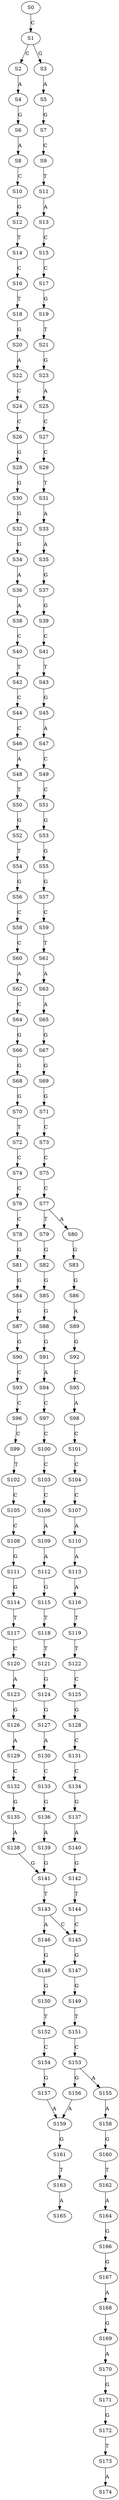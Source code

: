 strict digraph  {
	S0 -> S1 [ label = C ];
	S1 -> S2 [ label = C ];
	S1 -> S3 [ label = G ];
	S2 -> S4 [ label = A ];
	S3 -> S5 [ label = A ];
	S4 -> S6 [ label = G ];
	S5 -> S7 [ label = G ];
	S6 -> S8 [ label = A ];
	S7 -> S9 [ label = C ];
	S8 -> S10 [ label = C ];
	S9 -> S11 [ label = T ];
	S10 -> S12 [ label = G ];
	S11 -> S13 [ label = A ];
	S12 -> S14 [ label = T ];
	S13 -> S15 [ label = C ];
	S14 -> S16 [ label = C ];
	S15 -> S17 [ label = C ];
	S16 -> S18 [ label = T ];
	S17 -> S19 [ label = G ];
	S18 -> S20 [ label = G ];
	S19 -> S21 [ label = T ];
	S20 -> S22 [ label = A ];
	S21 -> S23 [ label = G ];
	S22 -> S24 [ label = C ];
	S23 -> S25 [ label = A ];
	S24 -> S26 [ label = C ];
	S25 -> S27 [ label = C ];
	S26 -> S28 [ label = G ];
	S27 -> S29 [ label = C ];
	S28 -> S30 [ label = G ];
	S29 -> S31 [ label = T ];
	S30 -> S32 [ label = G ];
	S31 -> S33 [ label = A ];
	S32 -> S34 [ label = G ];
	S33 -> S35 [ label = A ];
	S34 -> S36 [ label = A ];
	S35 -> S37 [ label = G ];
	S36 -> S38 [ label = A ];
	S37 -> S39 [ label = G ];
	S38 -> S40 [ label = C ];
	S39 -> S41 [ label = C ];
	S40 -> S42 [ label = T ];
	S41 -> S43 [ label = T ];
	S42 -> S44 [ label = C ];
	S43 -> S45 [ label = G ];
	S44 -> S46 [ label = C ];
	S45 -> S47 [ label = A ];
	S46 -> S48 [ label = A ];
	S47 -> S49 [ label = C ];
	S48 -> S50 [ label = T ];
	S49 -> S51 [ label = C ];
	S50 -> S52 [ label = G ];
	S51 -> S53 [ label = G ];
	S52 -> S54 [ label = T ];
	S53 -> S55 [ label = G ];
	S54 -> S56 [ label = G ];
	S55 -> S57 [ label = G ];
	S56 -> S58 [ label = C ];
	S57 -> S59 [ label = C ];
	S58 -> S60 [ label = C ];
	S59 -> S61 [ label = T ];
	S60 -> S62 [ label = A ];
	S61 -> S63 [ label = A ];
	S62 -> S64 [ label = C ];
	S63 -> S65 [ label = A ];
	S64 -> S66 [ label = G ];
	S65 -> S67 [ label = G ];
	S66 -> S68 [ label = G ];
	S67 -> S69 [ label = G ];
	S68 -> S70 [ label = G ];
	S69 -> S71 [ label = G ];
	S70 -> S72 [ label = T ];
	S71 -> S73 [ label = C ];
	S72 -> S74 [ label = C ];
	S73 -> S75 [ label = C ];
	S74 -> S76 [ label = C ];
	S75 -> S77 [ label = C ];
	S76 -> S78 [ label = C ];
	S77 -> S79 [ label = T ];
	S77 -> S80 [ label = A ];
	S78 -> S81 [ label = G ];
	S79 -> S82 [ label = G ];
	S80 -> S83 [ label = G ];
	S81 -> S84 [ label = G ];
	S82 -> S85 [ label = G ];
	S83 -> S86 [ label = G ];
	S84 -> S87 [ label = G ];
	S85 -> S88 [ label = G ];
	S86 -> S89 [ label = A ];
	S87 -> S90 [ label = G ];
	S88 -> S91 [ label = G ];
	S89 -> S92 [ label = G ];
	S90 -> S93 [ label = C ];
	S91 -> S94 [ label = A ];
	S92 -> S95 [ label = C ];
	S93 -> S96 [ label = C ];
	S94 -> S97 [ label = C ];
	S95 -> S98 [ label = A ];
	S96 -> S99 [ label = C ];
	S97 -> S100 [ label = C ];
	S98 -> S101 [ label = C ];
	S99 -> S102 [ label = T ];
	S100 -> S103 [ label = C ];
	S101 -> S104 [ label = C ];
	S102 -> S105 [ label = C ];
	S103 -> S106 [ label = C ];
	S104 -> S107 [ label = C ];
	S105 -> S108 [ label = C ];
	S106 -> S109 [ label = A ];
	S107 -> S110 [ label = A ];
	S108 -> S111 [ label = G ];
	S109 -> S112 [ label = A ];
	S110 -> S113 [ label = A ];
	S111 -> S114 [ label = G ];
	S112 -> S115 [ label = G ];
	S113 -> S116 [ label = A ];
	S114 -> S117 [ label = T ];
	S115 -> S118 [ label = T ];
	S116 -> S119 [ label = T ];
	S117 -> S120 [ label = C ];
	S118 -> S121 [ label = T ];
	S119 -> S122 [ label = T ];
	S120 -> S123 [ label = A ];
	S121 -> S124 [ label = G ];
	S122 -> S125 [ label = C ];
	S123 -> S126 [ label = G ];
	S124 -> S127 [ label = G ];
	S125 -> S128 [ label = G ];
	S126 -> S129 [ label = A ];
	S127 -> S130 [ label = A ];
	S128 -> S131 [ label = C ];
	S129 -> S132 [ label = C ];
	S130 -> S133 [ label = C ];
	S131 -> S134 [ label = C ];
	S132 -> S135 [ label = G ];
	S133 -> S136 [ label = G ];
	S134 -> S137 [ label = G ];
	S135 -> S138 [ label = A ];
	S136 -> S139 [ label = A ];
	S137 -> S140 [ label = A ];
	S138 -> S141 [ label = G ];
	S139 -> S141 [ label = G ];
	S140 -> S142 [ label = G ];
	S141 -> S143 [ label = T ];
	S142 -> S144 [ label = T ];
	S143 -> S145 [ label = C ];
	S143 -> S146 [ label = A ];
	S144 -> S145 [ label = C ];
	S145 -> S147 [ label = G ];
	S146 -> S148 [ label = G ];
	S147 -> S149 [ label = G ];
	S148 -> S150 [ label = G ];
	S149 -> S151 [ label = T ];
	S150 -> S152 [ label = T ];
	S151 -> S153 [ label = C ];
	S152 -> S154 [ label = C ];
	S153 -> S155 [ label = A ];
	S153 -> S156 [ label = G ];
	S154 -> S157 [ label = G ];
	S155 -> S158 [ label = A ];
	S156 -> S159 [ label = A ];
	S157 -> S159 [ label = A ];
	S158 -> S160 [ label = G ];
	S159 -> S161 [ label = G ];
	S160 -> S162 [ label = T ];
	S161 -> S163 [ label = T ];
	S162 -> S164 [ label = A ];
	S163 -> S165 [ label = A ];
	S164 -> S166 [ label = G ];
	S166 -> S167 [ label = G ];
	S167 -> S168 [ label = A ];
	S168 -> S169 [ label = G ];
	S169 -> S170 [ label = A ];
	S170 -> S171 [ label = G ];
	S171 -> S172 [ label = G ];
	S172 -> S173 [ label = T ];
	S173 -> S174 [ label = A ];
}
